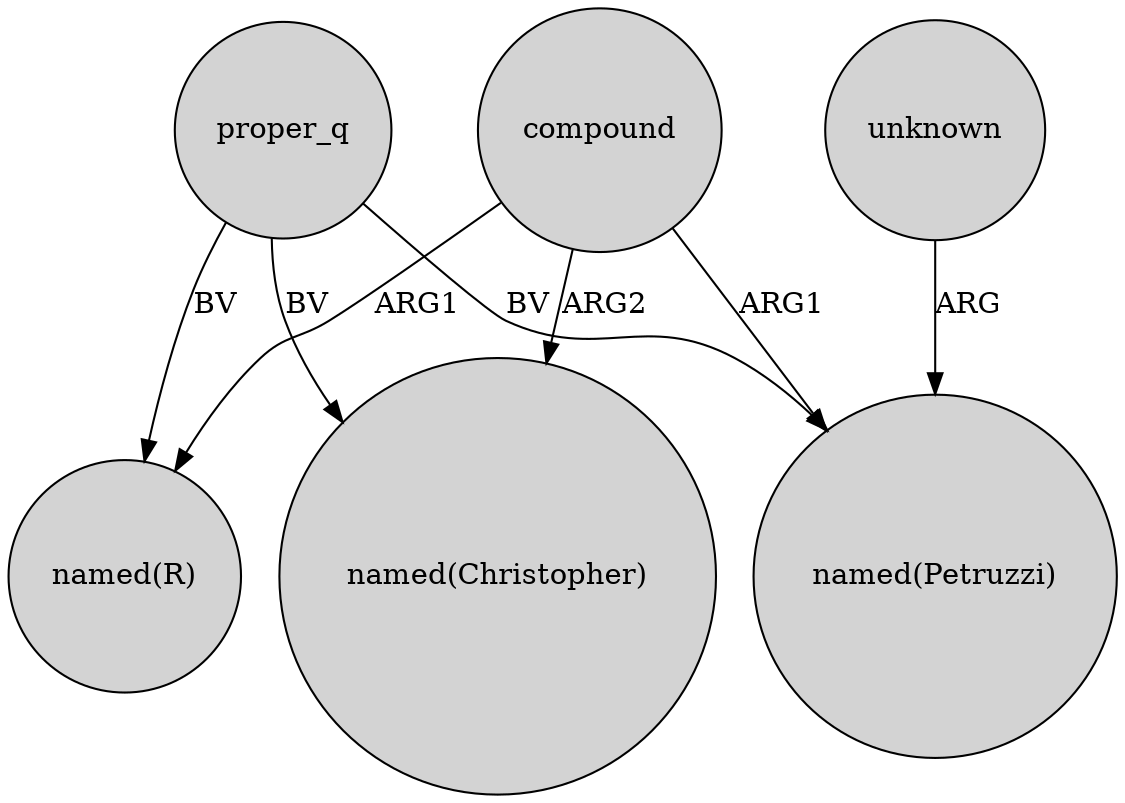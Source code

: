 digraph {
	node [shape=circle style=filled]
	compound -> "named(Christopher)" [label=ARG2]
	compound -> "named(R)" [label=ARG1]
	proper_q -> "named(R)" [label=BV]
	proper_q -> "named(Christopher)" [label=BV]
	unknown -> "named(Petruzzi)" [label=ARG]
	proper_q -> "named(Petruzzi)" [label=BV]
	compound -> "named(Petruzzi)" [label=ARG1]
}
